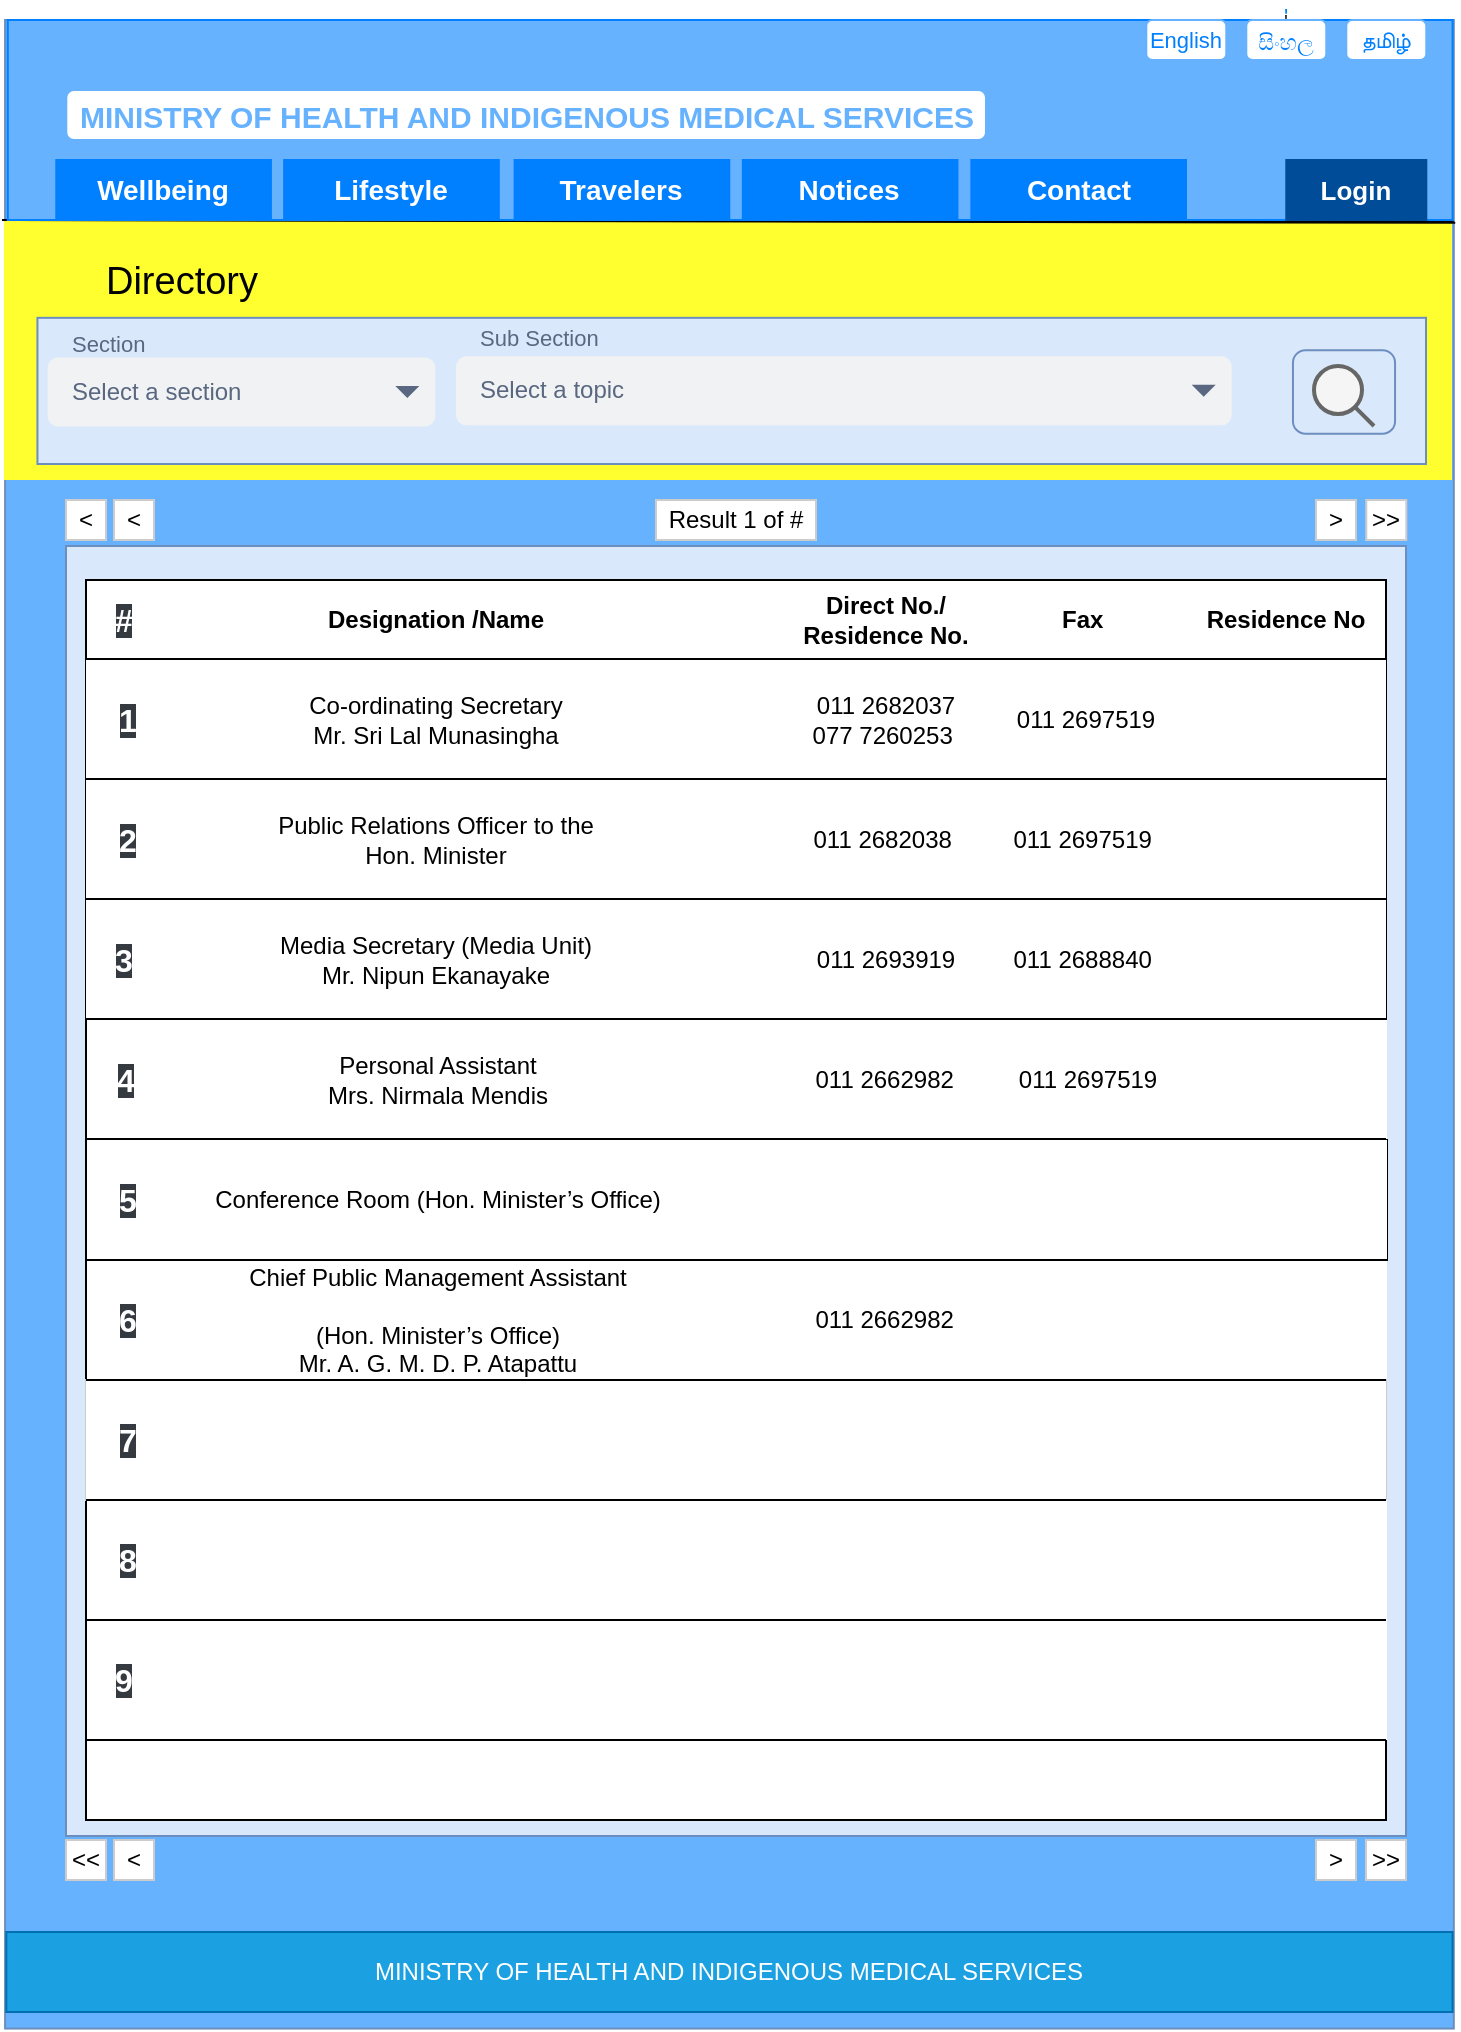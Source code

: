 <mxfile version="11.1.4" type="device"><diagram id="RlWMgStjJFQXNfIH0hsr" name="Page-1"><mxGraphModel dx="2071" dy="728" grid="1" gridSize="10" guides="1" tooltips="1" connect="1" arrows="1" fold="1" page="1" pageScale="1" pageWidth="850" pageHeight="1100" math="0" shadow="0"><root><mxCell id="0"/><mxCell id="1" parent="0"/><mxCell id="j-9jJKn5-D6yGYakjFuk-1" value="" style="rounded=0;whiteSpace=wrap;html=1;rotation=90;textDirection=rtl;labelPosition=left;verticalLabelPosition=middle;align=right;verticalAlign=middle;fillColor=#66B2FF;gradientDirection=west;strokeColor=#6c8ebf;" parent="1" vertex="1"><mxGeometry x="-920.43" y="189.95" width="1004.29" height="724.37" as="geometry"/></mxCell><mxCell id="j-9jJKn5-D6yGYakjFuk-2" value="MINISTRY OF HEALTH AND INDIGENOUS MEDICAL SERVICES" style="rounded=0;whiteSpace=wrap;html=1;" parent="1" vertex="1"><mxGeometry x="-754.85" y="80" width="365" height="20" as="geometry"/></mxCell><mxCell id="j-9jJKn5-D6yGYakjFuk-8" value="" style="rounded=1;whiteSpace=wrap;html=1;comic=0;shadow=0;glass=0;" parent="1" vertex="1"><mxGeometry x="-259.85" y="80" width="140" height="20" as="geometry"/></mxCell><mxCell id="j-9jJKn5-D6yGYakjFuk-9" value="" style="html=1;verticalLabelPosition=bottom;align=center;labelBackgroundColor=#ffffff;verticalAlign=top;strokeWidth=2;strokeColor=#808080;shadow=0;dashed=0;shape=mxgraph.ios7.icons.looking_glass;glass=0;comic=0;" parent="1" vertex="1"><mxGeometry x="-139.85" y="85" width="10" height="10" as="geometry"/></mxCell><mxCell id="j-9jJKn5-D6yGYakjFuk-10" value="Search" style="text;html=1;strokeColor=none;fillColor=none;align=center;verticalAlign=middle;whiteSpace=wrap;rounded=0;shadow=0;glass=0;comic=0;" parent="1" vertex="1"><mxGeometry x="-239.85" y="80" width="40" height="20" as="geometry"/></mxCell><mxCell id="j-9jJKn5-D6yGYakjFuk-13" value="Wellbeing" style="rounded=0;whiteSpace=wrap;html=1;shadow=0;glass=0;comic=0;strokeColor=#808080;" parent="1" vertex="1"><mxGeometry x="-754.85" y="120" width="95" height="30" as="geometry"/></mxCell><mxCell id="j-9jJKn5-D6yGYakjFuk-14" value="Lifestyle" style="rounded=0;whiteSpace=wrap;html=1;shadow=0;glass=0;comic=0;strokeColor=#808080;" parent="1" vertex="1"><mxGeometry x="-654.85" y="120" width="95" height="30" as="geometry"/></mxCell><mxCell id="j-9jJKn5-D6yGYakjFuk-15" value="Travelers" style="rounded=0;whiteSpace=wrap;html=1;shadow=0;glass=0;comic=0;strokeColor=#808080;" parent="1" vertex="1"><mxGeometry x="-549.85" y="120" width="95" height="30" as="geometry"/></mxCell><mxCell id="j-9jJKn5-D6yGYakjFuk-16" value="Notices" style="rounded=0;whiteSpace=wrap;html=1;shadow=0;glass=0;comic=0;strokeColor=#808080;" parent="1" vertex="1"><mxGeometry x="-449.85" y="120" width="95" height="30" as="geometry"/></mxCell><mxCell id="j-9jJKn5-D6yGYakjFuk-17" value="Contact" style="rounded=0;whiteSpace=wrap;html=1;shadow=0;glass=0;comic=0;strokeColor=#808080;" parent="1" vertex="1"><mxGeometry x="-349.85" y="120" width="95" height="30" as="geometry"/></mxCell><mxCell id="j-9jJKn5-D6yGYakjFuk-18" value="Login" style="rounded=0;whiteSpace=wrap;html=1;shadow=0;glass=0;comic=0;strokeColor=#808080;" parent="1" vertex="1"><mxGeometry x="-139.85" y="121" width="70" height="30" as="geometry"/></mxCell><mxCell id="j-9jJKn5-D6yGYakjFuk-26" value="English" style="rounded=1;whiteSpace=wrap;html=1;shadow=0;glass=0;comic=0;strokeColor=#808080;fontSize=9;" parent="1" vertex="1"><mxGeometry x="-209.85" y="50" width="40" height="20" as="geometry"/></mxCell><mxCell id="j-9jJKn5-D6yGYakjFuk-27" value="'&lt;br style=&quot;white-space: normal; font-size: 9px;&quot;&gt;&lt;span style=&quot;color: rgb(34, 34, 34); font-family: arial, sans-serif; text-align: left; white-space: pre-wrap; font-size: 9px;&quot;&gt;සිංහල&lt;/span&gt;" style="rounded=1;whiteSpace=wrap;html=1;shadow=0;glass=0;comic=0;strokeColor=#808080;perimeterSpacing=0;strokeWidth=1;verticalAlign=bottom;fontSize=9;" parent="1" vertex="1"><mxGeometry x="-159.85" y="50" width="40" height="20" as="geometry"/></mxCell><mxCell id="j-9jJKn5-D6yGYakjFuk-29" value="&lt;br style=&quot;font-size: 9px;&quot;&gt;&lt;span style=&quot;color: rgb(34 , 34 , 34) ; font-family: &amp;quot;arial&amp;quot; , sans-serif ; text-align: left ; white-space: pre-wrap ; font-size: 9px&quot;&gt;தமிழ்&lt;/span&gt;" style="rounded=1;whiteSpace=wrap;html=1;shadow=0;glass=0;comic=0;strokeColor=#808080;perimeterSpacing=0;strokeWidth=1;verticalAlign=bottom;fontSize=9;spacing=1;" parent="1" vertex="1"><mxGeometry x="-109.85" y="50" width="40" height="20" as="geometry"/></mxCell><mxCell id="j-9jJKn5-D6yGYakjFuk-31" value="&lt;span style=&quot;font-size: 12px ; white-space: normal&quot;&gt;MINISTRY OF HEALTH AND INDIGENOUS MEDICAL SERVICES&lt;/span&gt;" style="rounded=0;whiteSpace=wrap;html=1;shadow=0;glass=0;comic=0;strokeColor=#006EAF;strokeWidth=1;fontSize=9;align=center;fillColor=#1ba1e2;fontColor=#ffffff;" parent="1" vertex="1"><mxGeometry x="-779.85" y="1006" width="723.13" height="40" as="geometry"/></mxCell><mxCell id="hWT6R3o220TB-tAo165l-1" value="" style="rounded=0;whiteSpace=wrap;html=1;shadow=0;strokeColor=#6c8ebf;fillColor=#dae8fc;" parent="1" vertex="1"><mxGeometry x="-750" y="313" width="670" height="645" as="geometry"/></mxCell><mxCell id="hWT6R3o220TB-tAo165l-2" value="&amp;lt;&amp;lt;" style="rounded=0;whiteSpace=wrap;html=1;shadow=0;strokeColor=#CCCCCC;fillColor=#FFFFFF;" parent="1" vertex="1"><mxGeometry x="-750" y="960" width="20" height="20" as="geometry"/></mxCell><mxCell id="hWT6R3o220TB-tAo165l-3" value="&amp;lt;" style="rounded=0;whiteSpace=wrap;html=1;shadow=0;strokeColor=#CCCCCC;fillColor=#FFFFFF;" parent="1" vertex="1"><mxGeometry x="-726" y="960" width="20" height="20" as="geometry"/></mxCell><mxCell id="hWT6R3o220TB-tAo165l-4" value="&amp;gt;&amp;gt;" style="rounded=0;whiteSpace=wrap;html=1;shadow=0;strokeColor=#CCCCCC;fillColor=#FFFFFF;" parent="1" vertex="1"><mxGeometry x="-100" y="960" width="20" height="20" as="geometry"/></mxCell><mxCell id="hWT6R3o220TB-tAo165l-5" value="&amp;gt;" style="rounded=0;whiteSpace=wrap;html=1;shadow=0;strokeColor=#CCCCCC;fillColor=#FFFFFF;" parent="1" vertex="1"><mxGeometry x="-125" y="960" width="20" height="20" as="geometry"/></mxCell><mxCell id="hWT6R3o220TB-tAo165l-6" value="&amp;lt;" style="rounded=0;whiteSpace=wrap;html=1;shadow=0;strokeColor=#CCCCCC;fillColor=#FFFFFF;" parent="1" vertex="1"><mxGeometry x="-750" y="290" width="20" height="20" as="geometry"/></mxCell><mxCell id="hWT6R3o220TB-tAo165l-7" value="&amp;lt;" style="rounded=0;whiteSpace=wrap;html=1;shadow=0;strokeColor=#CCCCCC;fillColor=#FFFFFF;" parent="1" vertex="1"><mxGeometry x="-726" y="290" width="20" height="20" as="geometry"/></mxCell><mxCell id="hWT6R3o220TB-tAo165l-8" value="&amp;gt;&amp;gt;" style="rounded=0;whiteSpace=wrap;html=1;shadow=0;strokeColor=#CCCCCC;fillColor=#FFFFFF;" parent="1" vertex="1"><mxGeometry x="-99.85" y="290" width="20" height="20" as="geometry"/></mxCell><mxCell id="hWT6R3o220TB-tAo165l-9" value="&amp;gt;" style="rounded=0;whiteSpace=wrap;html=1;shadow=0;strokeColor=#CCCCCC;fillColor=#FFFFFF;" parent="1" vertex="1"><mxGeometry x="-125.0" y="290" width="20" height="20" as="geometry"/></mxCell><mxCell id="hWT6R3o220TB-tAo165l-10" value="Result 1 of #" style="rounded=0;whiteSpace=wrap;html=1;shadow=0;strokeColor=#CCCCCC;fillColor=#FFFFFF;" parent="1" vertex="1"><mxGeometry x="-455" y="290" width="80" height="20" as="geometry"/></mxCell><mxCell id="iwjdBN7A1gACv5Hr1bEO-6" value="" style="group;fillColor=#FFFF30;" vertex="1" connectable="0" parent="1"><mxGeometry x="-781" y="150" width="724" height="130" as="geometry"/></mxCell><mxCell id="j-9jJKn5-D6yGYakjFuk-12" value="" style="endArrow=none;html=1;entryX=0.101;entryY=-0.001;entryDx=0;entryDy=0;entryPerimeter=0;" parent="1" target="j-9jJKn5-D6yGYakjFuk-1" edge="1"><mxGeometry width="50" height="50" relative="1" as="geometry"><mxPoint x="-779" y="150" as="sourcePoint"/><mxPoint x="-107.029" y="170.884" as="targetPoint"/></mxGeometry></mxCell><mxCell id="j-9jJKn5-D6yGYakjFuk-22" value="&lt;font style=&quot;font-size: 19px&quot;&gt;Directory&lt;/font&gt;" style="text;html=1;strokeColor=none;fillColor=none;align=center;verticalAlign=middle;whiteSpace=wrap;rounded=0;shadow=0;glass=0;comic=0;" parent="1" vertex="1"><mxGeometry x="-756.385" y="170.884" width="127.625" height="20.884" as="geometry"/></mxCell><mxCell id="KlhlK0s07NK2cr6q7Ric-3" value="" style="rounded=0;whiteSpace=wrap;html=1;shadow=0;strokeColor=#6c8ebf;fillColor=#dae8fc;" parent="1" vertex="1"><mxGeometry x="-764.28" y="198.908" width="694.28" height="73.092" as="geometry"/></mxCell><mxCell id="IwKd-y8hk4iuZH0LnmGz-8" value="" style="rounded=1;whiteSpace=wrap;html=1;fillColor=#dae8fc;strokeColor=#6c8ebf;" parent="1" vertex="1"><mxGeometry x="-136.518" y="215.092" width="51.05" height="41.767" as="geometry"/></mxCell><mxCell id="IwKd-y8hk4iuZH0LnmGz-28" value="Sub Section" style="rounded=1;fillColor=none;strokeColor=none;html=1;fontColor=#596780;align=left;fontSize=11;spacingLeft=10;fontSize=11" parent="1" vertex="1"><mxGeometry x="-554.975" y="198.908" width="102.1" height="20.884" as="geometry"/></mxCell><mxCell id="IwKd-y8hk4iuZH0LnmGz-29" value="Select a section" style="rounded=1;fillColor=#F1F2F4;strokeColor=none;html=1;fontColor=#596780;align=left;fontSize=12;spacingLeft=10" parent="1" vertex="1"><mxGeometry x="-759.175" y="218.747" width="193.837" height="34.458" as="geometry"/></mxCell><mxCell id="IwKd-y8hk4iuZH0LnmGz-30" value="" style="shape=triangle;direction=south;fillColor=#596780;strokeColor=none;html=1" parent="IwKd-y8hk4iuZH0LnmGz-29" vertex="1"><mxGeometry x="1" y="0.5" width="12" height="6" relative="1" as="geometry"><mxPoint x="-20" y="-3" as="offset"/></mxGeometry></mxCell><mxCell id="IwKd-y8hk4iuZH0LnmGz-32" value="&lt;div style=&quot;text-align: center&quot;&gt;Select a topic&lt;/div&gt;" style="rounded=1;fillColor=#F1F2F4;strokeColor=none;html=1;fontColor=#596780;align=left;fontSize=12;spacingLeft=10" parent="1" vertex="1"><mxGeometry x="-554.975" y="218.183" width="387.827" height="34.458" as="geometry"/></mxCell><mxCell id="IwKd-y8hk4iuZH0LnmGz-33" value="" style="shape=triangle;direction=south;fillColor=#596780;strokeColor=none;html=1" parent="IwKd-y8hk4iuZH0LnmGz-32" vertex="1"><mxGeometry x="1" y="0.5" width="12" height="6" relative="1" as="geometry"><mxPoint x="-20" y="-3" as="offset"/></mxGeometry></mxCell><mxCell id="IwKd-y8hk4iuZH0LnmGz-34" value="Section" style="rounded=1;fillColor=none;strokeColor=none;html=1;fontColor=#596780;align=left;fontSize=11;spacingLeft=10;fontSize=11" parent="1" vertex="1"><mxGeometry x="-759.328" y="201.476" width="102.1" height="20.884" as="geometry"/></mxCell><mxCell id="iwjdBN7A1gACv5Hr1bEO-7" value="" style="html=1;verticalLabelPosition=bottom;align=center;labelBackgroundColor=#ffffff;verticalAlign=top;strokeWidth=2;strokeColor=#666666;fillColor=#f5f5f5;shadow=0;dashed=0;shape=mxgraph.ios7.icons.looking_glass;fontColor=#333333;" vertex="1" parent="1"><mxGeometry x="-126" y="223" width="30" height="30" as="geometry"/></mxCell><mxCell id="iwjdBN7A1gACv5Hr1bEO-8" value="" style="html=1;verticalLabelPosition=bottom;align=center;labelBackgroundColor=#ffffff;verticalAlign=top;strokeWidth=2;strokeColor=#808080;shadow=0;dashed=0;shape=mxgraph.ios7.icons.looking_glass;glass=0;comic=0;" vertex="1" parent="1"><mxGeometry x="-139.85" y="85" width="10" height="10" as="geometry"/></mxCell><mxCell id="iwjdBN7A1gACv5Hr1bEO-9" value="" style="endArrow=none;html=1;entryX=0.159;entryY=0;entryDx=0;entryDy=0;entryPerimeter=0;" edge="1" parent="1"><mxGeometry width="50" height="50" relative="1" as="geometry"><mxPoint x="-782" y="150" as="sourcePoint"/><mxPoint x="-56.1" y="150.842" as="targetPoint"/></mxGeometry></mxCell><mxCell id="iwjdBN7A1gACv5Hr1bEO-10" value="" style="rounded=0;whiteSpace=wrap;html=1;fillColor=#66B2FF;strokeColor=#007FFF;" vertex="1" parent="1"><mxGeometry x="-779.11" y="50" width="722.39" height="100" as="geometry"/></mxCell><mxCell id="iwjdBN7A1gACv5Hr1bEO-11" value="English" style="rounded=1;whiteSpace=wrap;html=1;shadow=0;glass=0;comic=0;strokeColor=#66B2FF;fontSize=11;fontStyle=0;fontColor=#007FFF;" vertex="1" parent="1"><mxGeometry x="-209.85" y="50" width="40" height="20" as="geometry"/></mxCell><mxCell id="iwjdBN7A1gACv5Hr1bEO-12" value="'&lt;br style=&quot;white-space: normal; font-size: 11px;&quot;&gt;&lt;span style=&quot;font-family: arial, sans-serif; text-align: left; white-space: pre-wrap; font-size: 11px;&quot;&gt;සිංහල&lt;/span&gt;" style="rounded=1;whiteSpace=wrap;html=1;shadow=0;glass=0;comic=0;strokeColor=#66B2FF;perimeterSpacing=0;strokeWidth=1;verticalAlign=bottom;fontSize=11;fontStyle=0;fontColor=#007FFF;spacing=2;" vertex="1" parent="1"><mxGeometry x="-159.85" y="50" width="40" height="20" as="geometry"/></mxCell><mxCell id="iwjdBN7A1gACv5Hr1bEO-13" value="&lt;br style=&quot;font-size: 11px;&quot;&gt;&lt;span style=&quot;font-family: arial, sans-serif; text-align: left; white-space: pre-wrap; font-size: 11px;&quot;&gt;தமிழ்&lt;/span&gt;" style="rounded=1;whiteSpace=wrap;html=1;shadow=0;glass=0;comic=0;strokeColor=#66B2FF;perimeterSpacing=0;strokeWidth=1;verticalAlign=bottom;fontSize=11;spacing=3;fontStyle=0;fontColor=#007FFF;" vertex="1" parent="1"><mxGeometry x="-109.85" y="50" width="40" height="20" as="geometry"/></mxCell><mxCell id="iwjdBN7A1gACv5Hr1bEO-14" value="Login" style="rounded=0;whiteSpace=wrap;html=1;shadow=0;glass=0;comic=0;strokeColor=#004C99;fontStyle=1;fontSize=13;fontColor=#FFFFFF;fillColor=#004C99;" vertex="1" parent="1"><mxGeometry x="-139.85" y="120" width="70" height="30" as="geometry"/></mxCell><mxCell id="iwjdBN7A1gACv5Hr1bEO-15" value="" style="group" vertex="1" connectable="0" parent="1"><mxGeometry x="-754.85" y="120" width="564.85" height="30" as="geometry"/></mxCell><mxCell id="iwjdBN7A1gACv5Hr1bEO-16" value="&lt;font color=&quot;#ffffff&quot; style=&quot;font-size: 14px;&quot;&gt;Wellbeing&lt;/font&gt;" style="rounded=0;whiteSpace=wrap;html=1;shadow=0;glass=0;comic=0;strokeColor=#007FFF;fillColor=#007FFF;fontSize=14;fontStyle=1" vertex="1" parent="iwjdBN7A1gACv5Hr1bEO-15"><mxGeometry width="107.322" height="30" as="geometry"/></mxCell><mxCell id="iwjdBN7A1gACv5Hr1bEO-17" value="Lifestyle" style="rounded=0;whiteSpace=wrap;html=1;shadow=0;glass=0;comic=0;strokeColor=#007FFF;fillColor=#007FFF;fontColor=#FFFFFF;fontStyle=1;fontSize=14;" vertex="1" parent="iwjdBN7A1gACv5Hr1bEO-15"><mxGeometry x="113.93" width="107.322" height="30" as="geometry"/></mxCell><mxCell id="iwjdBN7A1gACv5Hr1bEO-18" value="Contact" style="rounded=0;whiteSpace=wrap;html=1;shadow=0;glass=0;comic=0;strokeColor=#007FFF;fillColor=#007FFF;fontColor=#FFFFFF;fontStyle=1;fontSize=14;" vertex="1" parent="iwjdBN7A1gACv5Hr1bEO-15"><mxGeometry x="457.529" width="107.322" height="30" as="geometry"/></mxCell><mxCell id="iwjdBN7A1gACv5Hr1bEO-19" value="Travelers" style="rounded=0;whiteSpace=wrap;html=1;shadow=0;glass=0;comic=0;strokeColor=#007FFF;fillColor=#007FFF;fontColor=#FFFFFF;fontStyle=1;fontSize=14;" vertex="1" parent="iwjdBN7A1gACv5Hr1bEO-15"><mxGeometry x="229.16" width="107.322" height="30" as="geometry"/></mxCell><mxCell id="iwjdBN7A1gACv5Hr1bEO-20" value="Notices" style="rounded=0;whiteSpace=wrap;html=1;shadow=0;glass=0;comic=0;strokeColor=#007FFF;fillColor=#007FFF;fontColor=#FFFFFF;fontStyle=1;fontSize=14;" vertex="1" parent="iwjdBN7A1gACv5Hr1bEO-15"><mxGeometry x="343.259" width="107.322" height="30" as="geometry"/></mxCell><mxCell id="iwjdBN7A1gACv5Hr1bEO-21" value="" style="rounded=1;whiteSpace=wrap;html=1;strokeColor=#66B2FF;fillColor=#FFFFFF;fontFamily=Helvetica;fontSize=15;fontColor=#007FFF;" vertex="1" parent="1"><mxGeometry x="-749.85" y="85" width="459.85" height="25" as="geometry"/></mxCell><mxCell id="iwjdBN7A1gACv5Hr1bEO-22" value="&lt;span style=&quot;color: rgb(102 , 178 , 255) ; font-weight: 700&quot;&gt;MINISTRY OF HEALTH AND INDIGENOUS MEDICAL SERVICES&lt;/span&gt;" style="text;html=1;strokeColor=none;fillColor=none;align=center;verticalAlign=middle;whiteSpace=wrap;rounded=0;fontFamily=Helvetica;fontSize=15;fontColor=#007FFF;" vertex="1" parent="1"><mxGeometry x="-757.35" y="80" width="474.85" height="35" as="geometry"/></mxCell><mxCell id="iwjdBN7A1gACv5Hr1bEO-23" value="" style="rounded=0;whiteSpace=wrap;html=1;" vertex="1" parent="1"><mxGeometry x="-740" y="330" width="650" height="620" as="geometry"/></mxCell><mxCell id="iwjdBN7A1gACv5Hr1bEO-24" value="&lt;b&gt;Designation /Name&lt;/b&gt;" style="rounded=1;whiteSpace=wrap;html=1;fillColor=none;gradientColor=none;arcSize=0;strokeColor=none;dashed=1;dashPattern=1 4;" vertex="1" parent="1"><mxGeometry x="-740" y="330" width="350" height="40" as="geometry"/></mxCell><mxCell id="iwjdBN7A1gACv5Hr1bEO-25" value="&lt;b&gt;Direct No./ Residence No.&lt;/b&gt;" style="rounded=1;whiteSpace=wrap;html=1;fillColor=none;gradientColor=#ffffff;arcSize=0;strokeColor=none;dashed=1;dashPattern=1 4;" vertex="1" parent="1"><mxGeometry x="-390" y="330" width="100" height="40" as="geometry"/></mxCell><mxCell id="iwjdBN7A1gACv5Hr1bEO-26" value="&lt;b&gt;Fax&amp;nbsp;&lt;/b&gt;" style="rounded=1;whiteSpace=wrap;html=1;fillColor=none;gradientColor=#ffffff;arcSize=0;strokeColor=none;dashed=1;dashPattern=1 4;" vertex="1" parent="1"><mxGeometry x="-290" y="330" width="100" height="40" as="geometry"/></mxCell><mxCell id="iwjdBN7A1gACv5Hr1bEO-27" value="&lt;b&gt;Residence No&lt;/b&gt;" style="rounded=1;whiteSpace=wrap;html=1;fillColor=none;gradientColor=#ffffff;arcSize=0;strokeColor=none;dashed=1;dashPattern=1 4;" vertex="1" parent="1"><mxGeometry x="-190" y="330" width="100" height="40" as="geometry"/></mxCell><mxCell id="iwjdBN7A1gACv5Hr1bEO-33" value="" style="group;strokeColor=none;" vertex="1" connectable="0" parent="1"><mxGeometry x="-740" y="370" width="650" height="60" as="geometry"/></mxCell><mxCell id="iwjdBN7A1gACv5Hr1bEO-29" value="Co-ordinating Secretary&lt;br/&gt;Mr. Sri Lal Munasingha" style="rounded=0;whiteSpace=wrap;html=1;fillColor=#ffffff;gradientColor=#ffffff;strokeColor=none;" vertex="1" parent="iwjdBN7A1gACv5Hr1bEO-33"><mxGeometry width="350" height="60" as="geometry"/></mxCell><mxCell id="iwjdBN7A1gACv5Hr1bEO-30" value="011 2682037&lt;br&gt;077 7260253&amp;nbsp;" style="rounded=0;whiteSpace=wrap;html=1;fillColor=#ffffff;gradientColor=#ffffff;strokeColor=none;" vertex="1" parent="iwjdBN7A1gACv5Hr1bEO-33"><mxGeometry x="350" width="100" height="60" as="geometry"/></mxCell><mxCell id="iwjdBN7A1gACv5Hr1bEO-31" value="011 2697519" style="rounded=0;whiteSpace=wrap;html=1;fillColor=#ffffff;gradientColor=#ffffff;strokeColor=none;" vertex="1" parent="iwjdBN7A1gACv5Hr1bEO-33"><mxGeometry x="450" width="100" height="60" as="geometry"/></mxCell><mxCell id="iwjdBN7A1gACv5Hr1bEO-32" value="" style="rounded=0;whiteSpace=wrap;html=1;fillColor=#ffffff;gradientColor=#ffffff;strokeColor=none;" vertex="1" parent="iwjdBN7A1gACv5Hr1bEO-33"><mxGeometry x="550" width="100" height="60" as="geometry"/></mxCell><mxCell id="iwjdBN7A1gACv5Hr1bEO-84" value="" style="endArrow=none;html=1;" edge="1" parent="iwjdBN7A1gACv5Hr1bEO-33"><mxGeometry width="50" height="50" relative="1" as="geometry"><mxPoint x="0.5" y="-0.5" as="sourcePoint"/><mxPoint x="650.5" y="-0.5" as="targetPoint"/></mxGeometry></mxCell><mxCell id="iwjdBN7A1gACv5Hr1bEO-86" value="&lt;div style=&quot;text-align: left&quot;&gt;&lt;font color=&quot;#ffffff&quot;&gt;&lt;span style=&quot;font-size: 16px ; background-color: rgb(52 , 58 , 64)&quot;&gt;&lt;b&gt;1&lt;/b&gt;&lt;/span&gt;&lt;/font&gt;&lt;/div&gt;" style="text;html=1;strokeColor=none;fillColor=none;align=center;verticalAlign=middle;whiteSpace=wrap;rounded=0;" vertex="1" parent="iwjdBN7A1gACv5Hr1bEO-33"><mxGeometry x="0.5" y="20" width="40" height="20" as="geometry"/></mxCell><mxCell id="iwjdBN7A1gACv5Hr1bEO-97" value="&lt;div style=&quot;text-align: left&quot;&gt;&lt;font color=&quot;#ffffff&quot;&gt;&lt;span style=&quot;font-size: 16px ; background-color: rgb(52 , 58 , 64)&quot;&gt;&lt;b&gt;1&lt;/b&gt;&lt;/span&gt;&lt;/font&gt;&lt;/div&gt;" style="text;html=1;strokeColor=none;fillColor=none;align=center;verticalAlign=middle;whiteSpace=wrap;rounded=0;" vertex="1" parent="iwjdBN7A1gACv5Hr1bEO-33"><mxGeometry x="0.5" y="120" width="40" height="20" as="geometry"/></mxCell><mxCell id="iwjdBN7A1gACv5Hr1bEO-34" value="" style="group;strokeColor=none;" vertex="1" connectable="0" parent="1"><mxGeometry x="-740" y="430" width="650" height="60" as="geometry"/></mxCell><mxCell id="iwjdBN7A1gACv5Hr1bEO-35" value="Public Relations Officer to the&lt;br/&gt;Hon. Minister" style="rounded=0;whiteSpace=wrap;html=1;fillColor=#ffffff;gradientColor=#ffffff;strokeColor=none;" vertex="1" parent="iwjdBN7A1gACv5Hr1bEO-34"><mxGeometry width="350" height="60" as="geometry"/></mxCell><mxCell id="iwjdBN7A1gACv5Hr1bEO-36" value="011 2682038&amp;nbsp;" style="rounded=0;whiteSpace=wrap;html=1;fillColor=#ffffff;gradientColor=#ffffff;strokeColor=none;" vertex="1" parent="iwjdBN7A1gACv5Hr1bEO-34"><mxGeometry x="350" width="100" height="60" as="geometry"/></mxCell><mxCell id="iwjdBN7A1gACv5Hr1bEO-37" value="011 2697519&amp;nbsp;" style="rounded=0;whiteSpace=wrap;html=1;fillColor=#ffffff;gradientColor=#ffffff;strokeColor=none;" vertex="1" parent="iwjdBN7A1gACv5Hr1bEO-34"><mxGeometry x="450" width="100" height="60" as="geometry"/></mxCell><mxCell id="iwjdBN7A1gACv5Hr1bEO-38" value="" style="rounded=0;whiteSpace=wrap;html=1;fillColor=#ffffff;gradientColor=#ffffff;strokeColor=none;" vertex="1" parent="iwjdBN7A1gACv5Hr1bEO-34"><mxGeometry x="550" width="100" height="60" as="geometry"/></mxCell><mxCell id="iwjdBN7A1gACv5Hr1bEO-83" value="" style="endArrow=none;html=1;" edge="1" parent="iwjdBN7A1gACv5Hr1bEO-34"><mxGeometry width="50" height="50" relative="1" as="geometry"><mxPoint y="-0.5" as="sourcePoint"/><mxPoint x="650" y="-0.5" as="targetPoint"/></mxGeometry></mxCell><mxCell id="iwjdBN7A1gACv5Hr1bEO-87" value="&lt;span style=&quot;color: rgb(255 , 255 , 255) ; font-family: , &amp;#34;blinkmacsystemfont&amp;#34; , &amp;#34;segoe ui&amp;#34; , &amp;#34;roboto&amp;#34; , &amp;#34;helvetica neue&amp;#34; , &amp;#34;arial&amp;#34; , &amp;#34;noto sans&amp;#34; , sans-serif , &amp;#34;apple color emoji&amp;#34; , &amp;#34;segoe ui emoji&amp;#34; , &amp;#34;segoe ui symbol&amp;#34; , &amp;#34;noto color emoji&amp;#34; ; font-size: 16px ; font-weight: 700 ; text-align: left ; background-color: rgb(52 , 58 , 64)&quot;&gt;2&lt;/span&gt;" style="text;html=1;strokeColor=none;fillColor=none;align=center;verticalAlign=middle;whiteSpace=wrap;rounded=0;" vertex="1" parent="iwjdBN7A1gACv5Hr1bEO-34"><mxGeometry x="0.5" y="20" width="40" height="20" as="geometry"/></mxCell><mxCell id="iwjdBN7A1gACv5Hr1bEO-39" value="" style="group;strokeColor=none;" vertex="1" connectable="0" parent="1"><mxGeometry x="-740" y="489.5" width="650" height="60" as="geometry"/></mxCell><mxCell id="iwjdBN7A1gACv5Hr1bEO-40" value="Media Secretary (Media Unit)&lt;br/&gt;Mr. Nipun Ekanayake" style="rounded=0;whiteSpace=wrap;html=1;fillColor=#ffffff;gradientColor=#ffffff;strokeColor=none;" vertex="1" parent="iwjdBN7A1gACv5Hr1bEO-39"><mxGeometry width="350" height="60" as="geometry"/></mxCell><mxCell id="iwjdBN7A1gACv5Hr1bEO-41" value="011 2693919" style="rounded=0;whiteSpace=wrap;html=1;fillColor=#ffffff;gradientColor=#ffffff;strokeColor=none;" vertex="1" parent="iwjdBN7A1gACv5Hr1bEO-39"><mxGeometry x="350" width="100" height="60" as="geometry"/></mxCell><mxCell id="iwjdBN7A1gACv5Hr1bEO-42" value="011 2688840&amp;nbsp;" style="rounded=0;whiteSpace=wrap;html=1;fillColor=#ffffff;gradientColor=#ffffff;strokeColor=none;" vertex="1" parent="iwjdBN7A1gACv5Hr1bEO-39"><mxGeometry x="450" width="100" height="60" as="geometry"/></mxCell><mxCell id="iwjdBN7A1gACv5Hr1bEO-43" value="" style="rounded=0;whiteSpace=wrap;html=1;fillColor=#ffffff;gradientColor=#ffffff;strokeColor=none;" vertex="1" parent="iwjdBN7A1gACv5Hr1bEO-39"><mxGeometry x="550" width="100" height="60" as="geometry"/></mxCell><mxCell id="iwjdBN7A1gACv5Hr1bEO-82" value="" style="endArrow=none;html=1;" edge="1" parent="iwjdBN7A1gACv5Hr1bEO-39"><mxGeometry width="50" height="50" relative="1" as="geometry"><mxPoint as="sourcePoint"/><mxPoint x="650" as="targetPoint"/></mxGeometry></mxCell><mxCell id="iwjdBN7A1gACv5Hr1bEO-88" value="&lt;span style=&quot;color: rgb(255 , 255 , 255) ; font-family: , &amp;#34;blinkmacsystemfont&amp;#34; , &amp;#34;segoe ui&amp;#34; , &amp;#34;roboto&amp;#34; , &amp;#34;helvetica neue&amp;#34; , &amp;#34;arial&amp;#34; , &amp;#34;noto sans&amp;#34; , sans-serif , &amp;#34;apple color emoji&amp;#34; , &amp;#34;segoe ui emoji&amp;#34; , &amp;#34;segoe ui symbol&amp;#34; , &amp;#34;noto color emoji&amp;#34; ; font-size: 16px ; font-weight: 700 ; text-align: left ; background-color: rgb(52 , 58 , 64)&quot;&gt;3&lt;/span&gt;" style="text;html=1;strokeColor=none;fillColor=none;align=center;verticalAlign=middle;whiteSpace=wrap;rounded=0;" vertex="1" parent="iwjdBN7A1gACv5Hr1bEO-39"><mxGeometry x="-1" y="20" width="40" height="20" as="geometry"/></mxCell><mxCell id="iwjdBN7A1gACv5Hr1bEO-44" value="" style="group;strokeColor=none;" vertex="1" connectable="0" parent="1"><mxGeometry x="-739.5" y="550" width="650" height="60" as="geometry"/></mxCell><mxCell id="iwjdBN7A1gACv5Hr1bEO-45" value="Personal Assistant&lt;br/&gt;Mrs. Nirmala Mendis" style="rounded=0;whiteSpace=wrap;html=1;fillColor=#ffffff;gradientColor=#ffffff;strokeColor=none;" vertex="1" parent="iwjdBN7A1gACv5Hr1bEO-44"><mxGeometry width="350" height="60" as="geometry"/></mxCell><mxCell id="iwjdBN7A1gACv5Hr1bEO-46" value="011 2662982&amp;nbsp;" style="rounded=0;whiteSpace=wrap;html=1;fillColor=#ffffff;gradientColor=#ffffff;strokeColor=none;" vertex="1" parent="iwjdBN7A1gACv5Hr1bEO-44"><mxGeometry x="350" width="100" height="60" as="geometry"/></mxCell><mxCell id="iwjdBN7A1gACv5Hr1bEO-47" value="011 2697519" style="rounded=0;whiteSpace=wrap;html=1;fillColor=#ffffff;gradientColor=#ffffff;strokeColor=none;" vertex="1" parent="iwjdBN7A1gACv5Hr1bEO-44"><mxGeometry x="450" width="100" height="60" as="geometry"/></mxCell><mxCell id="iwjdBN7A1gACv5Hr1bEO-48" value="" style="rounded=0;whiteSpace=wrap;html=1;fillColor=#ffffff;gradientColor=#ffffff;strokeColor=none;" vertex="1" parent="iwjdBN7A1gACv5Hr1bEO-44"><mxGeometry x="550" width="100" height="60" as="geometry"/></mxCell><mxCell id="iwjdBN7A1gACv5Hr1bEO-81" value="" style="endArrow=none;html=1;" edge="1" parent="iwjdBN7A1gACv5Hr1bEO-44"><mxGeometry width="50" height="50" relative="1" as="geometry"><mxPoint x="-0.5" y="-0.5" as="sourcePoint"/><mxPoint x="649.5" y="-0.5" as="targetPoint"/></mxGeometry></mxCell><mxCell id="iwjdBN7A1gACv5Hr1bEO-89" value="&lt;span style=&quot;color: rgb(255 , 255 , 255) ; font-family: , &amp;#34;blinkmacsystemfont&amp;#34; , &amp;#34;segoe ui&amp;#34; , &amp;#34;roboto&amp;#34; , &amp;#34;helvetica neue&amp;#34; , &amp;#34;arial&amp;#34; , &amp;#34;noto sans&amp;#34; , sans-serif , &amp;#34;apple color emoji&amp;#34; , &amp;#34;segoe ui emoji&amp;#34; , &amp;#34;segoe ui symbol&amp;#34; , &amp;#34;noto color emoji&amp;#34; ; font-size: 16px ; font-weight: 700 ; text-align: left ; background-color: rgb(52 , 58 , 64)&quot;&gt;4&lt;/span&gt;" style="text;html=1;strokeColor=none;fillColor=none;align=center;verticalAlign=middle;whiteSpace=wrap;rounded=0;" vertex="1" parent="iwjdBN7A1gACv5Hr1bEO-44"><mxGeometry x="-0.5" y="20" width="40" height="20" as="geometry"/></mxCell><mxCell id="iwjdBN7A1gACv5Hr1bEO-49" value="" style="group;strokeColor=#000000;" vertex="1" connectable="0" parent="1"><mxGeometry x="-739.5" y="610" width="650" height="60" as="geometry"/></mxCell><mxCell id="iwjdBN7A1gACv5Hr1bEO-50" value="Conference Room (Hon. Minister’s Office)" style="rounded=0;whiteSpace=wrap;html=1;fillColor=#ffffff;gradientColor=#ffffff;strokeColor=none;" vertex="1" parent="iwjdBN7A1gACv5Hr1bEO-49"><mxGeometry width="350" height="60" as="geometry"/></mxCell><mxCell id="iwjdBN7A1gACv5Hr1bEO-51" value="" style="rounded=0;whiteSpace=wrap;html=1;fillColor=#ffffff;gradientColor=#ffffff;strokeColor=none;" vertex="1" parent="iwjdBN7A1gACv5Hr1bEO-49"><mxGeometry x="350" width="100" height="60" as="geometry"/></mxCell><mxCell id="iwjdBN7A1gACv5Hr1bEO-52" value="" style="rounded=0;whiteSpace=wrap;html=1;fillColor=#ffffff;gradientColor=#ffffff;strokeColor=none;" vertex="1" parent="iwjdBN7A1gACv5Hr1bEO-49"><mxGeometry x="450" width="100" height="60" as="geometry"/></mxCell><mxCell id="iwjdBN7A1gACv5Hr1bEO-53" value="" style="rounded=0;whiteSpace=wrap;html=1;fillColor=#ffffff;gradientColor=#ffffff;strokeColor=none;" vertex="1" parent="iwjdBN7A1gACv5Hr1bEO-49"><mxGeometry x="550" width="100" height="60" as="geometry"/></mxCell><mxCell id="iwjdBN7A1gACv5Hr1bEO-80" value="" style="endArrow=none;html=1;" edge="1" parent="iwjdBN7A1gACv5Hr1bEO-49"><mxGeometry width="50" height="50" relative="1" as="geometry"><mxPoint x="-0.5" y="-0.5" as="sourcePoint"/><mxPoint x="649.5" y="-0.5" as="targetPoint"/></mxGeometry></mxCell><mxCell id="iwjdBN7A1gACv5Hr1bEO-90" value="&lt;span style=&quot;color: rgb(255 , 255 , 255) ; font-family: , &amp;#34;blinkmacsystemfont&amp;#34; , &amp;#34;segoe ui&amp;#34; , &amp;#34;roboto&amp;#34; , &amp;#34;helvetica neue&amp;#34; , &amp;#34;arial&amp;#34; , &amp;#34;noto sans&amp;#34; , sans-serif , &amp;#34;apple color emoji&amp;#34; , &amp;#34;segoe ui emoji&amp;#34; , &amp;#34;segoe ui symbol&amp;#34; , &amp;#34;noto color emoji&amp;#34; ; font-size: 16px ; font-weight: 700 ; text-align: left ; background-color: rgb(52 , 58 , 64)&quot;&gt;5&lt;/span&gt;" style="text;html=1;strokeColor=none;fillColor=none;align=center;verticalAlign=middle;whiteSpace=wrap;rounded=0;" vertex="1" parent="iwjdBN7A1gACv5Hr1bEO-49"><mxGeometry y="20" width="40" height="20" as="geometry"/></mxCell><mxCell id="iwjdBN7A1gACv5Hr1bEO-54" value="" style="group;strokeColor=none;" vertex="1" connectable="0" parent="1"><mxGeometry x="-739.5" y="670" width="650" height="60" as="geometry"/></mxCell><mxCell id="iwjdBN7A1gACv5Hr1bEO-55" value="Chief Public Management Assistant&lt;br/&gt;&lt;br&gt;(Hon. Minister’s Office)&lt;br/&gt;Mr. A. G. M. D. P. Atapattu" style="rounded=0;whiteSpace=wrap;html=1;fillColor=#ffffff;gradientColor=#ffffff;strokeColor=none;" vertex="1" parent="iwjdBN7A1gACv5Hr1bEO-54"><mxGeometry width="350" height="60" as="geometry"/></mxCell><mxCell id="iwjdBN7A1gACv5Hr1bEO-56" value="011 2662982&amp;nbsp;" style="rounded=0;whiteSpace=wrap;html=1;fillColor=#ffffff;gradientColor=#ffffff;strokeColor=none;" vertex="1" parent="iwjdBN7A1gACv5Hr1bEO-54"><mxGeometry x="350" width="100" height="60" as="geometry"/></mxCell><mxCell id="iwjdBN7A1gACv5Hr1bEO-57" value="" style="rounded=0;whiteSpace=wrap;html=1;fillColor=#ffffff;gradientColor=#ffffff;strokeColor=none;" vertex="1" parent="iwjdBN7A1gACv5Hr1bEO-54"><mxGeometry x="450" width="100" height="60" as="geometry"/></mxCell><mxCell id="iwjdBN7A1gACv5Hr1bEO-58" value="" style="rounded=0;whiteSpace=wrap;html=1;fillColor=#ffffff;gradientColor=#ffffff;strokeColor=none;" vertex="1" parent="iwjdBN7A1gACv5Hr1bEO-54"><mxGeometry x="550" width="100" height="60" as="geometry"/></mxCell><mxCell id="iwjdBN7A1gACv5Hr1bEO-79" value="" style="endArrow=none;html=1;" edge="1" parent="iwjdBN7A1gACv5Hr1bEO-54"><mxGeometry width="50" height="50" relative="1" as="geometry"><mxPoint as="sourcePoint"/><mxPoint x="650" as="targetPoint"/></mxGeometry></mxCell><mxCell id="iwjdBN7A1gACv5Hr1bEO-92" value="&lt;span style=&quot;color: rgb(255 , 255 , 255) ; font-family: , &amp;#34;blinkmacsystemfont&amp;#34; , &amp;#34;segoe ui&amp;#34; , &amp;#34;roboto&amp;#34; , &amp;#34;helvetica neue&amp;#34; , &amp;#34;arial&amp;#34; , &amp;#34;noto sans&amp;#34; , sans-serif , &amp;#34;apple color emoji&amp;#34; , &amp;#34;segoe ui emoji&amp;#34; , &amp;#34;segoe ui symbol&amp;#34; , &amp;#34;noto color emoji&amp;#34; ; font-size: 16px ; font-weight: 700 ; text-align: left ; background-color: rgb(52 , 58 , 64)&quot;&gt;6&lt;/span&gt;" style="text;html=1;strokeColor=none;fillColor=none;align=center;verticalAlign=middle;whiteSpace=wrap;rounded=0;" vertex="1" parent="iwjdBN7A1gACv5Hr1bEO-54"><mxGeometry y="20" width="40" height="20" as="geometry"/></mxCell><mxCell id="iwjdBN7A1gACv5Hr1bEO-59" value="" style="group;strokeColor=#CCCCCC;" vertex="1" connectable="0" parent="1"><mxGeometry x="-740" y="730" width="650" height="60" as="geometry"/></mxCell><mxCell id="iwjdBN7A1gACv5Hr1bEO-60" value="" style="rounded=0;whiteSpace=wrap;html=1;fillColor=#ffffff;gradientColor=#ffffff;strokeColor=none;" vertex="1" parent="iwjdBN7A1gACv5Hr1bEO-59"><mxGeometry width="350" height="60" as="geometry"/></mxCell><mxCell id="iwjdBN7A1gACv5Hr1bEO-61" value="" style="rounded=0;whiteSpace=wrap;html=1;fillColor=#ffffff;gradientColor=#ffffff;strokeColor=none;" vertex="1" parent="iwjdBN7A1gACv5Hr1bEO-59"><mxGeometry x="350" width="100" height="60" as="geometry"/></mxCell><mxCell id="iwjdBN7A1gACv5Hr1bEO-62" value="" style="rounded=0;whiteSpace=wrap;html=1;fillColor=#ffffff;gradientColor=#ffffff;strokeColor=none;" vertex="1" parent="iwjdBN7A1gACv5Hr1bEO-59"><mxGeometry x="450" width="100" height="60" as="geometry"/></mxCell><mxCell id="iwjdBN7A1gACv5Hr1bEO-63" value="" style="rounded=0;whiteSpace=wrap;html=1;fillColor=#ffffff;gradientColor=#ffffff;strokeColor=none;" vertex="1" parent="iwjdBN7A1gACv5Hr1bEO-59"><mxGeometry x="550" width="100" height="60" as="geometry"/></mxCell><mxCell id="iwjdBN7A1gACv5Hr1bEO-77" value="" style="endArrow=none;html=1;" edge="1" parent="iwjdBN7A1gACv5Hr1bEO-59"><mxGeometry width="50" height="50" relative="1" as="geometry"><mxPoint as="sourcePoint"/><mxPoint x="650" as="targetPoint"/></mxGeometry></mxCell><mxCell id="iwjdBN7A1gACv5Hr1bEO-93" value="&lt;span style=&quot;color: rgb(255 , 255 , 255) ; font-family: , &amp;#34;blinkmacsystemfont&amp;#34; , &amp;#34;segoe ui&amp;#34; , &amp;#34;roboto&amp;#34; , &amp;#34;helvetica neue&amp;#34; , &amp;#34;arial&amp;#34; , &amp;#34;noto sans&amp;#34; , sans-serif , &amp;#34;apple color emoji&amp;#34; , &amp;#34;segoe ui emoji&amp;#34; , &amp;#34;segoe ui symbol&amp;#34; , &amp;#34;noto color emoji&amp;#34; ; font-size: 16px ; font-weight: 700 ; text-align: left ; background-color: rgb(52 , 58 , 64)&quot;&gt;7&lt;/span&gt;" style="text;html=1;strokeColor=none;fillColor=none;align=center;verticalAlign=middle;whiteSpace=wrap;rounded=0;" vertex="1" parent="iwjdBN7A1gACv5Hr1bEO-59"><mxGeometry x="0.5" y="20" width="40" height="20" as="geometry"/></mxCell><mxCell id="iwjdBN7A1gACv5Hr1bEO-65" value="" style="group;strokeColor=none;" vertex="1" connectable="0" parent="1"><mxGeometry x="-739.5" y="790" width="650" height="60" as="geometry"/></mxCell><mxCell id="iwjdBN7A1gACv5Hr1bEO-66" value="" style="rounded=0;whiteSpace=wrap;html=1;fillColor=#ffffff;gradientColor=#ffffff;strokeColor=none;" vertex="1" parent="iwjdBN7A1gACv5Hr1bEO-65"><mxGeometry width="350" height="60" as="geometry"/></mxCell><mxCell id="iwjdBN7A1gACv5Hr1bEO-67" value="" style="rounded=0;whiteSpace=wrap;html=1;fillColor=#ffffff;gradientColor=#ffffff;strokeColor=none;" vertex="1" parent="iwjdBN7A1gACv5Hr1bEO-65"><mxGeometry x="350" width="100" height="60" as="geometry"/></mxCell><mxCell id="iwjdBN7A1gACv5Hr1bEO-68" value="" style="rounded=0;whiteSpace=wrap;html=1;fillColor=#ffffff;gradientColor=#ffffff;strokeColor=none;" vertex="1" parent="iwjdBN7A1gACv5Hr1bEO-65"><mxGeometry x="450" width="100" height="60" as="geometry"/></mxCell><mxCell id="iwjdBN7A1gACv5Hr1bEO-69" value="" style="rounded=0;whiteSpace=wrap;html=1;fillColor=#ffffff;gradientColor=#ffffff;strokeColor=none;" vertex="1" parent="iwjdBN7A1gACv5Hr1bEO-65"><mxGeometry x="550" width="100" height="60" as="geometry"/></mxCell><mxCell id="iwjdBN7A1gACv5Hr1bEO-76" value="" style="endArrow=none;html=1;" edge="1" parent="iwjdBN7A1gACv5Hr1bEO-65"><mxGeometry width="50" height="50" relative="1" as="geometry"><mxPoint x="-0.5" as="sourcePoint"/><mxPoint x="649.5" as="targetPoint"/></mxGeometry></mxCell><mxCell id="iwjdBN7A1gACv5Hr1bEO-94" value="&lt;span style=&quot;color: rgb(255 , 255 , 255) ; font-family: , &amp;#34;blinkmacsystemfont&amp;#34; , &amp;#34;segoe ui&amp;#34; , &amp;#34;roboto&amp;#34; , &amp;#34;helvetica neue&amp;#34; , &amp;#34;arial&amp;#34; , &amp;#34;noto sans&amp;#34; , sans-serif , &amp;#34;apple color emoji&amp;#34; , &amp;#34;segoe ui emoji&amp;#34; , &amp;#34;segoe ui symbol&amp;#34; , &amp;#34;noto color emoji&amp;#34; ; font-size: 16px ; font-weight: 700 ; text-align: left ; background-color: rgb(52 , 58 , 64)&quot;&gt;8&lt;/span&gt;" style="text;html=1;strokeColor=none;fillColor=none;align=center;verticalAlign=middle;whiteSpace=wrap;rounded=0;" vertex="1" parent="iwjdBN7A1gACv5Hr1bEO-65"><mxGeometry y="20" width="40" height="20" as="geometry"/></mxCell><mxCell id="iwjdBN7A1gACv5Hr1bEO-70" value="" style="group;strokeColor=none;" vertex="1" connectable="0" parent="1"><mxGeometry x="-739.5" y="850" width="650" height="60" as="geometry"/></mxCell><mxCell id="iwjdBN7A1gACv5Hr1bEO-71" value="" style="rounded=0;whiteSpace=wrap;html=1;fillColor=#ffffff;gradientColor=#ffffff;strokeColor=none;" vertex="1" parent="iwjdBN7A1gACv5Hr1bEO-70"><mxGeometry width="350" height="60" as="geometry"/></mxCell><mxCell id="iwjdBN7A1gACv5Hr1bEO-72" value="" style="rounded=0;whiteSpace=wrap;html=1;fillColor=#ffffff;gradientColor=#ffffff;strokeColor=none;" vertex="1" parent="iwjdBN7A1gACv5Hr1bEO-70"><mxGeometry x="350" width="100" height="60" as="geometry"/></mxCell><mxCell id="iwjdBN7A1gACv5Hr1bEO-73" value="" style="rounded=0;whiteSpace=wrap;html=1;fillColor=#ffffff;gradientColor=#ffffff;strokeColor=none;" vertex="1" parent="iwjdBN7A1gACv5Hr1bEO-70"><mxGeometry x="450" width="100" height="60" as="geometry"/></mxCell><mxCell id="iwjdBN7A1gACv5Hr1bEO-74" value="" style="rounded=0;whiteSpace=wrap;html=1;fillColor=#ffffff;gradientColor=#ffffff;strokeColor=none;" vertex="1" parent="iwjdBN7A1gACv5Hr1bEO-70"><mxGeometry x="550" width="100" height="60" as="geometry"/></mxCell><mxCell id="iwjdBN7A1gACv5Hr1bEO-64" value="" style="endArrow=none;html=1;" edge="1" parent="iwjdBN7A1gACv5Hr1bEO-70"><mxGeometry width="50" height="50" relative="1" as="geometry"><mxPoint x="-0.5" y="60" as="sourcePoint"/><mxPoint x="649.5" y="60" as="targetPoint"/></mxGeometry></mxCell><mxCell id="iwjdBN7A1gACv5Hr1bEO-75" value="" style="endArrow=none;html=1;" edge="1" parent="iwjdBN7A1gACv5Hr1bEO-70"><mxGeometry width="50" height="50" relative="1" as="geometry"><mxPoint x="-0.5" as="sourcePoint"/><mxPoint x="649.5" as="targetPoint"/></mxGeometry></mxCell><mxCell id="iwjdBN7A1gACv5Hr1bEO-95" value="&lt;span style=&quot;color: rgb(255 , 255 , 255) ; font-family: , &amp;#34;blinkmacsystemfont&amp;#34; , &amp;#34;segoe ui&amp;#34; , &amp;#34;roboto&amp;#34; , &amp;#34;helvetica neue&amp;#34; , &amp;#34;arial&amp;#34; , &amp;#34;noto sans&amp;#34; , sans-serif , &amp;#34;apple color emoji&amp;#34; , &amp;#34;segoe ui emoji&amp;#34; , &amp;#34;segoe ui symbol&amp;#34; , &amp;#34;noto color emoji&amp;#34; ; font-size: 16px ; font-weight: 700 ; text-align: left ; background-color: rgb(52 , 58 , 64)&quot;&gt;9&lt;/span&gt;" style="text;html=1;strokeColor=none;fillColor=none;align=center;verticalAlign=middle;whiteSpace=wrap;rounded=0;" vertex="1" parent="iwjdBN7A1gACv5Hr1bEO-70"><mxGeometry x="-1.5" y="20" width="40" height="20" as="geometry"/></mxCell><mxCell id="iwjdBN7A1gACv5Hr1bEO-85" value="&lt;span style=&quot;color: rgb(255 , 255 , 255) ; font-family: , &amp;#34;blinkmacsystemfont&amp;#34; , &amp;#34;segoe ui&amp;#34; , &amp;#34;roboto&amp;#34; , &amp;#34;helvetica neue&amp;#34; , &amp;#34;arial&amp;#34; , &amp;#34;noto sans&amp;#34; , sans-serif , &amp;#34;apple color emoji&amp;#34; , &amp;#34;segoe ui emoji&amp;#34; , &amp;#34;segoe ui symbol&amp;#34; , &amp;#34;noto color emoji&amp;#34; ; font-size: 16px ; font-weight: 700 ; text-align: left ; background-color: rgb(52 , 58 , 64)&quot;&gt;#&lt;/span&gt;" style="text;html=1;strokeColor=none;fillColor=none;align=center;verticalAlign=middle;whiteSpace=wrap;rounded=0;" vertex="1" parent="1"><mxGeometry x="-741" y="340" width="40" height="20" as="geometry"/></mxCell></root></mxGraphModel></diagram></mxfile>